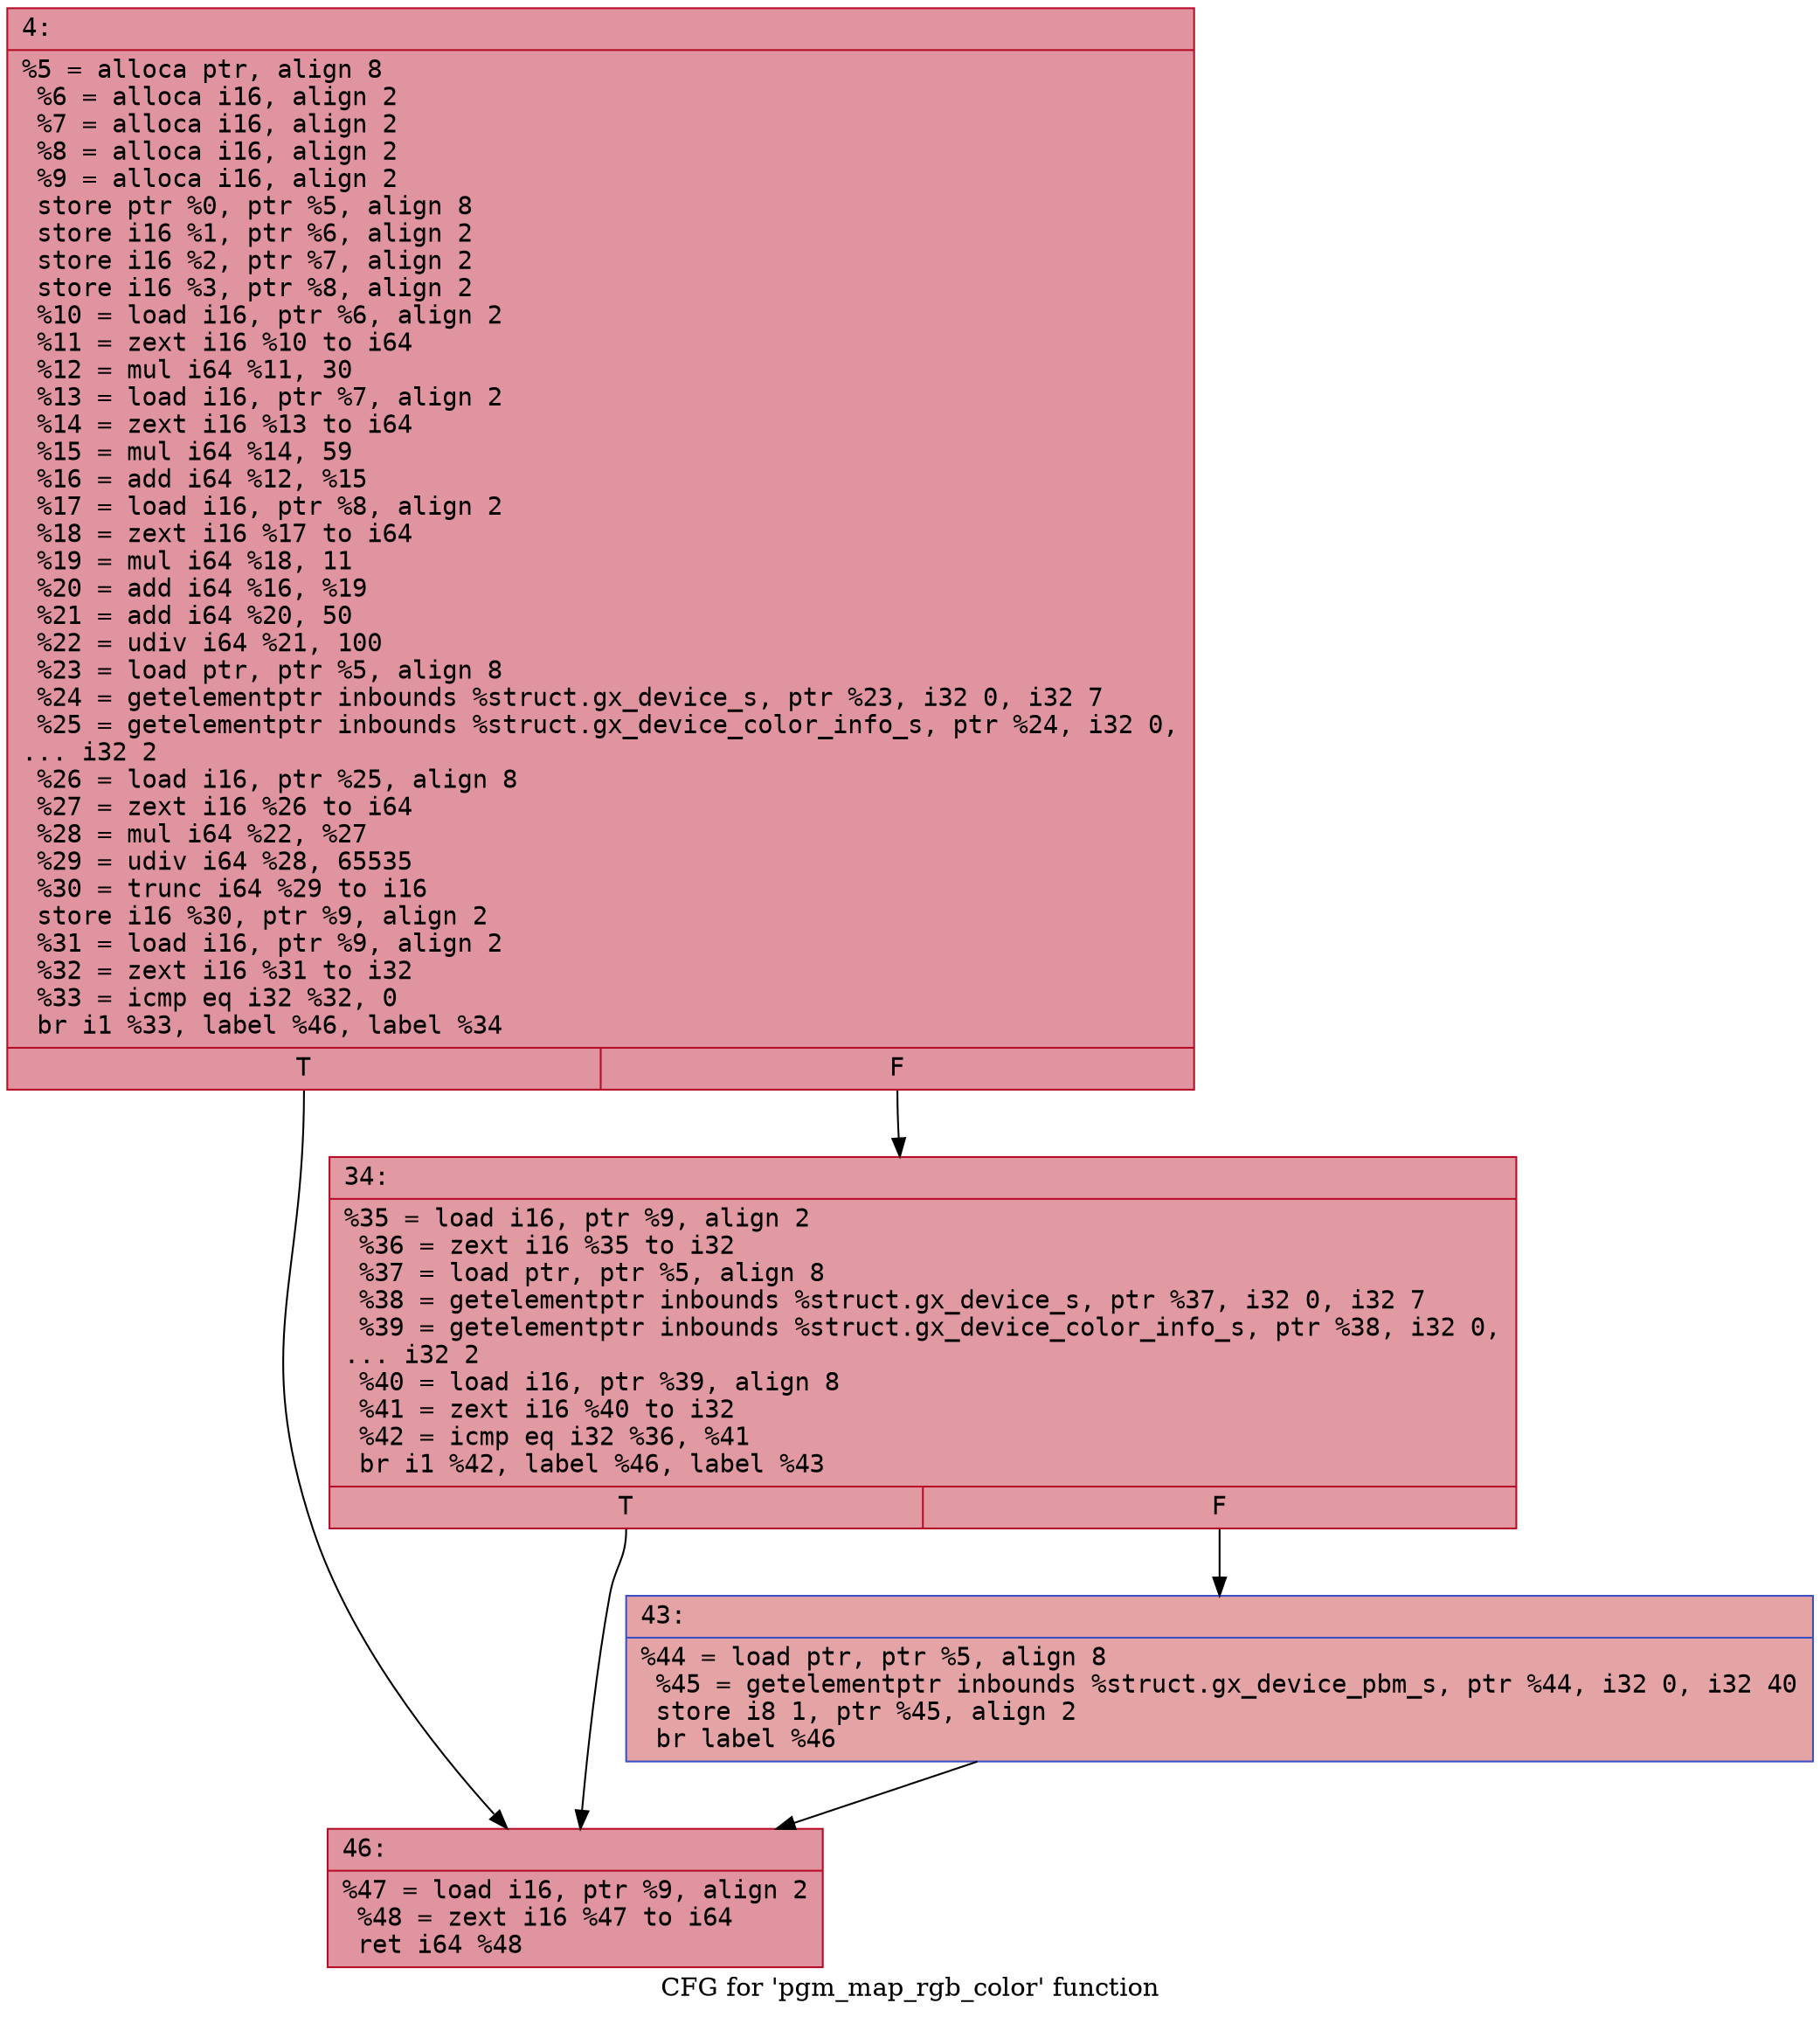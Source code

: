 digraph "CFG for 'pgm_map_rgb_color' function" {
	label="CFG for 'pgm_map_rgb_color' function";

	Node0x6000034ceb20 [shape=record,color="#b70d28ff", style=filled, fillcolor="#b70d2870" fontname="Courier",label="{4:\l|  %5 = alloca ptr, align 8\l  %6 = alloca i16, align 2\l  %7 = alloca i16, align 2\l  %8 = alloca i16, align 2\l  %9 = alloca i16, align 2\l  store ptr %0, ptr %5, align 8\l  store i16 %1, ptr %6, align 2\l  store i16 %2, ptr %7, align 2\l  store i16 %3, ptr %8, align 2\l  %10 = load i16, ptr %6, align 2\l  %11 = zext i16 %10 to i64\l  %12 = mul i64 %11, 30\l  %13 = load i16, ptr %7, align 2\l  %14 = zext i16 %13 to i64\l  %15 = mul i64 %14, 59\l  %16 = add i64 %12, %15\l  %17 = load i16, ptr %8, align 2\l  %18 = zext i16 %17 to i64\l  %19 = mul i64 %18, 11\l  %20 = add i64 %16, %19\l  %21 = add i64 %20, 50\l  %22 = udiv i64 %21, 100\l  %23 = load ptr, ptr %5, align 8\l  %24 = getelementptr inbounds %struct.gx_device_s, ptr %23, i32 0, i32 7\l  %25 = getelementptr inbounds %struct.gx_device_color_info_s, ptr %24, i32 0,\l... i32 2\l  %26 = load i16, ptr %25, align 8\l  %27 = zext i16 %26 to i64\l  %28 = mul i64 %22, %27\l  %29 = udiv i64 %28, 65535\l  %30 = trunc i64 %29 to i16\l  store i16 %30, ptr %9, align 2\l  %31 = load i16, ptr %9, align 2\l  %32 = zext i16 %31 to i32\l  %33 = icmp eq i32 %32, 0\l  br i1 %33, label %46, label %34\l|{<s0>T|<s1>F}}"];
	Node0x6000034ceb20:s0 -> Node0x6000034cec10[tooltip="4 -> 46\nProbability 37.50%" ];
	Node0x6000034ceb20:s1 -> Node0x6000034ceb70[tooltip="4 -> 34\nProbability 62.50%" ];
	Node0x6000034ceb70 [shape=record,color="#b70d28ff", style=filled, fillcolor="#bb1b2c70" fontname="Courier",label="{34:\l|  %35 = load i16, ptr %9, align 2\l  %36 = zext i16 %35 to i32\l  %37 = load ptr, ptr %5, align 8\l  %38 = getelementptr inbounds %struct.gx_device_s, ptr %37, i32 0, i32 7\l  %39 = getelementptr inbounds %struct.gx_device_color_info_s, ptr %38, i32 0,\l... i32 2\l  %40 = load i16, ptr %39, align 8\l  %41 = zext i16 %40 to i32\l  %42 = icmp eq i32 %36, %41\l  br i1 %42, label %46, label %43\l|{<s0>T|<s1>F}}"];
	Node0x6000034ceb70:s0 -> Node0x6000034cec10[tooltip="34 -> 46\nProbability 50.00%" ];
	Node0x6000034ceb70:s1 -> Node0x6000034cebc0[tooltip="34 -> 43\nProbability 50.00%" ];
	Node0x6000034cebc0 [shape=record,color="#3d50c3ff", style=filled, fillcolor="#c32e3170" fontname="Courier",label="{43:\l|  %44 = load ptr, ptr %5, align 8\l  %45 = getelementptr inbounds %struct.gx_device_pbm_s, ptr %44, i32 0, i32 40\l  store i8 1, ptr %45, align 2\l  br label %46\l}"];
	Node0x6000034cebc0 -> Node0x6000034cec10[tooltip="43 -> 46\nProbability 100.00%" ];
	Node0x6000034cec10 [shape=record,color="#b70d28ff", style=filled, fillcolor="#b70d2870" fontname="Courier",label="{46:\l|  %47 = load i16, ptr %9, align 2\l  %48 = zext i16 %47 to i64\l  ret i64 %48\l}"];
}
